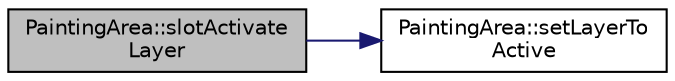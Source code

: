 digraph "PaintingArea::slotActivateLayer"
{
 // LATEX_PDF_SIZE
  edge [fontname="Helvetica",fontsize="10",labelfontname="Helvetica",labelfontsize="10"];
  node [fontname="Helvetica",fontsize="10",shape=record];
  rankdir="LR";
  Node1 [label="PaintingArea::slotActivate\lLayer",height=0.2,width=0.4,color="black", fillcolor="grey75", style="filled", fontcolor="black",tooltip="The slotActivateLayer method handles the event of selecting one layer as active."];
  Node1 -> Node2 [color="midnightblue",fontsize="10",style="solid",fontname="Helvetica"];
  Node2 [label="PaintingArea::setLayerTo\lActive",height=0.2,width=0.4,color="black", fillcolor="white", style="filled",URL="$class_painting_area.html#a1d6d86c25efdce9fe9031a9cd01c74c8",tooltip="The setLayerToActive method marks a specific layer as active."];
}

